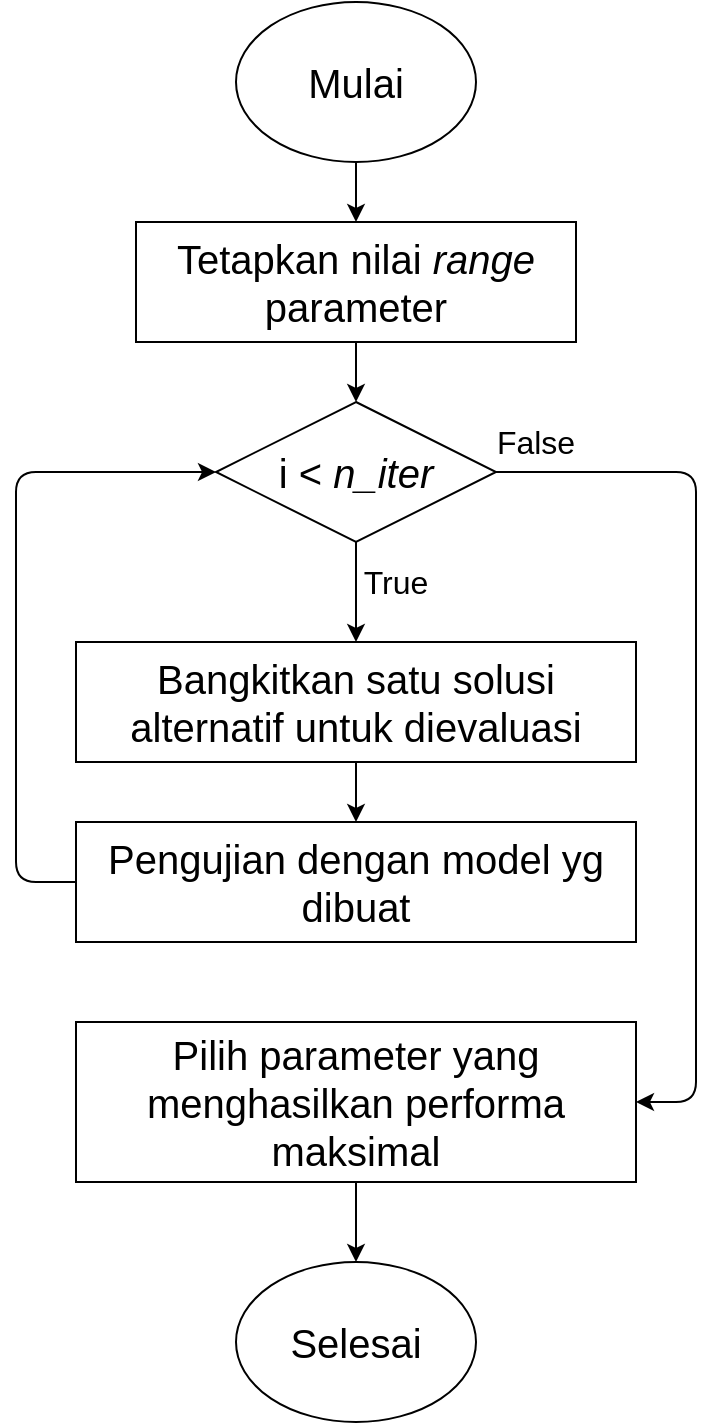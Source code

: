 <mxfile version="14.5.8" type="device"><diagram id="jP93piEOJS2Tb5iJnGvv" name="Page-1"><mxGraphModel dx="1365" dy="1862" grid="1" gridSize="10" guides="1" tooltips="1" connect="1" arrows="1" fold="1" page="1" pageScale="1" pageWidth="850" pageHeight="1100" math="0" shadow="0"><root><mxCell id="0"/><mxCell id="1" parent="0"/><mxCell id="QC3Isr99NjV68POHnFBM-1" value="&lt;font style=&quot;font-size: 20px&quot;&gt;Mulai&lt;/font&gt;" style="ellipse;whiteSpace=wrap;html=1;" vertex="1" parent="1"><mxGeometry x="120" y="-100" width="120" height="80" as="geometry"/></mxCell><mxCell id="QC3Isr99NjV68POHnFBM-3" value="&lt;font style=&quot;font-size: 20px&quot;&gt;Selesai&lt;/font&gt;" style="ellipse;whiteSpace=wrap;html=1;" vertex="1" parent="1"><mxGeometry x="120" y="530" width="120" height="80" as="geometry"/></mxCell><mxCell id="QC3Isr99NjV68POHnFBM-4" value="&lt;font style=&quot;font-size: 20px&quot;&gt;Tetapkan nilai &lt;i&gt;range&lt;/i&gt; parameter&lt;/font&gt;" style="rounded=0;whiteSpace=wrap;html=1;" vertex="1" parent="1"><mxGeometry x="70" y="10" width="220" height="60" as="geometry"/></mxCell><mxCell id="QC3Isr99NjV68POHnFBM-5" value="&lt;span style=&quot;font-size: 20px&quot;&gt;Bangkitkan satu solusi alternatif untuk dievaluasi&lt;/span&gt;" style="rounded=0;whiteSpace=wrap;html=1;" vertex="1" parent="1"><mxGeometry x="40" y="220" width="280" height="60" as="geometry"/></mxCell><mxCell id="QC3Isr99NjV68POHnFBM-6" value="&lt;span style=&quot;font-size: 20px&quot;&gt;Pengujian dengan model yg dibuat&lt;/span&gt;" style="rounded=0;whiteSpace=wrap;html=1;" vertex="1" parent="1"><mxGeometry x="40" y="310" width="280" height="60" as="geometry"/></mxCell><mxCell id="QC3Isr99NjV68POHnFBM-7" value="&lt;span style=&quot;font-size: 20px&quot;&gt;Pilih parameter yang menghasilkan performa maksimal&lt;/span&gt;" style="rounded=0;whiteSpace=wrap;html=1;" vertex="1" parent="1"><mxGeometry x="40" y="410" width="280" height="80" as="geometry"/></mxCell><mxCell id="QC3Isr99NjV68POHnFBM-11" value="" style="endArrow=classic;html=1;exitX=0.5;exitY=1;exitDx=0;exitDy=0;entryX=0.5;entryY=0;entryDx=0;entryDy=0;" edge="1" parent="1" source="QC3Isr99NjV68POHnFBM-1" target="QC3Isr99NjV68POHnFBM-4"><mxGeometry width="50" height="50" relative="1" as="geometry"><mxPoint x="190" y="130" as="sourcePoint"/><mxPoint x="240" y="80" as="targetPoint"/></mxGeometry></mxCell><mxCell id="QC3Isr99NjV68POHnFBM-13" value="" style="endArrow=classic;html=1;exitX=0.5;exitY=1;exitDx=0;exitDy=0;entryX=0.5;entryY=0;entryDx=0;entryDy=0;" edge="1" parent="1" source="QC3Isr99NjV68POHnFBM-5" target="QC3Isr99NjV68POHnFBM-6"><mxGeometry width="50" height="50" relative="1" as="geometry"><mxPoint x="190" y="250" as="sourcePoint"/><mxPoint x="240" y="200" as="targetPoint"/></mxGeometry></mxCell><mxCell id="QC3Isr99NjV68POHnFBM-15" value="" style="endArrow=classic;html=1;exitX=0.5;exitY=1;exitDx=0;exitDy=0;entryX=0.5;entryY=0;entryDx=0;entryDy=0;" edge="1" parent="1" source="QC3Isr99NjV68POHnFBM-7" target="QC3Isr99NjV68POHnFBM-3"><mxGeometry width="50" height="50" relative="1" as="geometry"><mxPoint x="190" y="560" as="sourcePoint"/><mxPoint x="240" y="510" as="targetPoint"/></mxGeometry></mxCell><mxCell id="QC3Isr99NjV68POHnFBM-16" value="&lt;font style=&quot;font-size: 20px&quot;&gt;i &amp;lt;&amp;nbsp;&lt;i&gt;n_iter&lt;/i&gt;&lt;/font&gt;" style="rhombus;whiteSpace=wrap;html=1;" vertex="1" parent="1"><mxGeometry x="110" y="100" width="140" height="70" as="geometry"/></mxCell><mxCell id="QC3Isr99NjV68POHnFBM-18" value="" style="endArrow=classic;html=1;exitX=0.5;exitY=1;exitDx=0;exitDy=0;entryX=0.5;entryY=0;entryDx=0;entryDy=0;" edge="1" parent="1" source="QC3Isr99NjV68POHnFBM-4" target="QC3Isr99NjV68POHnFBM-16"><mxGeometry width="50" height="50" relative="1" as="geometry"><mxPoint x="120" y="200" as="sourcePoint"/><mxPoint x="170" y="150" as="targetPoint"/></mxGeometry></mxCell><mxCell id="QC3Isr99NjV68POHnFBM-19" value="" style="endArrow=classic;html=1;exitX=0.5;exitY=1;exitDx=0;exitDy=0;entryX=0.5;entryY=0;entryDx=0;entryDy=0;" edge="1" parent="1" source="QC3Isr99NjV68POHnFBM-16" target="QC3Isr99NjV68POHnFBM-5"><mxGeometry width="50" height="50" relative="1" as="geometry"><mxPoint x="120" y="200" as="sourcePoint"/><mxPoint x="170" y="150" as="targetPoint"/></mxGeometry></mxCell><mxCell id="QC3Isr99NjV68POHnFBM-20" value="" style="endArrow=classic;html=1;exitX=1;exitY=0.5;exitDx=0;exitDy=0;entryX=1;entryY=0.5;entryDx=0;entryDy=0;" edge="1" parent="1" source="QC3Isr99NjV68POHnFBM-16" target="QC3Isr99NjV68POHnFBM-7"><mxGeometry width="50" height="50" relative="1" as="geometry"><mxPoint x="120" y="350" as="sourcePoint"/><mxPoint x="170" y="300" as="targetPoint"/><Array as="points"><mxPoint x="350" y="135"/><mxPoint x="350" y="450"/></Array></mxGeometry></mxCell><mxCell id="QC3Isr99NjV68POHnFBM-21" value="" style="endArrow=classic;html=1;exitX=0;exitY=0.5;exitDx=0;exitDy=0;entryX=0;entryY=0.5;entryDx=0;entryDy=0;" edge="1" parent="1" source="QC3Isr99NjV68POHnFBM-6" target="QC3Isr99NjV68POHnFBM-16"><mxGeometry width="50" height="50" relative="1" as="geometry"><mxPoint x="120" y="200" as="sourcePoint"/><mxPoint x="170" y="150" as="targetPoint"/><Array as="points"><mxPoint x="10" y="340"/><mxPoint x="10" y="135"/></Array></mxGeometry></mxCell><mxCell id="QC3Isr99NjV68POHnFBM-22" value="&lt;font style=&quot;font-size: 16px&quot;&gt;True&lt;/font&gt;" style="text;html=1;strokeColor=none;fillColor=none;align=center;verticalAlign=middle;whiteSpace=wrap;rounded=0;" vertex="1" parent="1"><mxGeometry x="180" y="180" width="40" height="20" as="geometry"/></mxCell><mxCell id="QC3Isr99NjV68POHnFBM-23" value="&lt;font style=&quot;font-size: 16px&quot;&gt;False&lt;/font&gt;" style="text;html=1;strokeColor=none;fillColor=none;align=center;verticalAlign=middle;whiteSpace=wrap;rounded=0;" vertex="1" parent="1"><mxGeometry x="250" y="110" width="40" height="20" as="geometry"/></mxCell></root></mxGraphModel></diagram></mxfile>